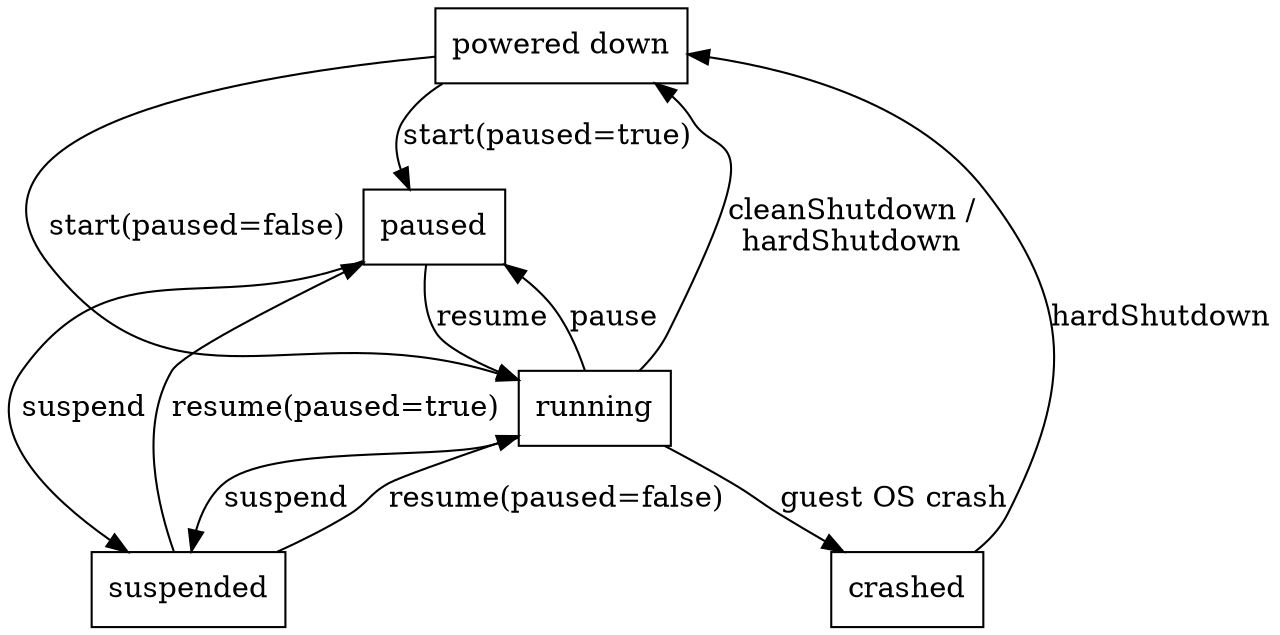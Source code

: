 digraph g{

node [shape=box]; "powered down" paused running suspended crashed;

"powered down" -> paused [label="start(paused=true)"];
"powered down" -> running [label="start(paused=false)"];
running -> suspended [label="suspend"];
suspended -> running [label="resume(paused=false)"];
suspended -> paused [label="resume(paused=true)"];
paused -> suspended [label="suspend"];
paused -> running [label="resume"];
running -> "powered down" [label="cleanShutdown /\nhardShutdown"];
running -> paused [label="pause"];
running -> crashed [label="guest OS crash"]
crashed -> "powered down" [label="hardShutdown"]

}